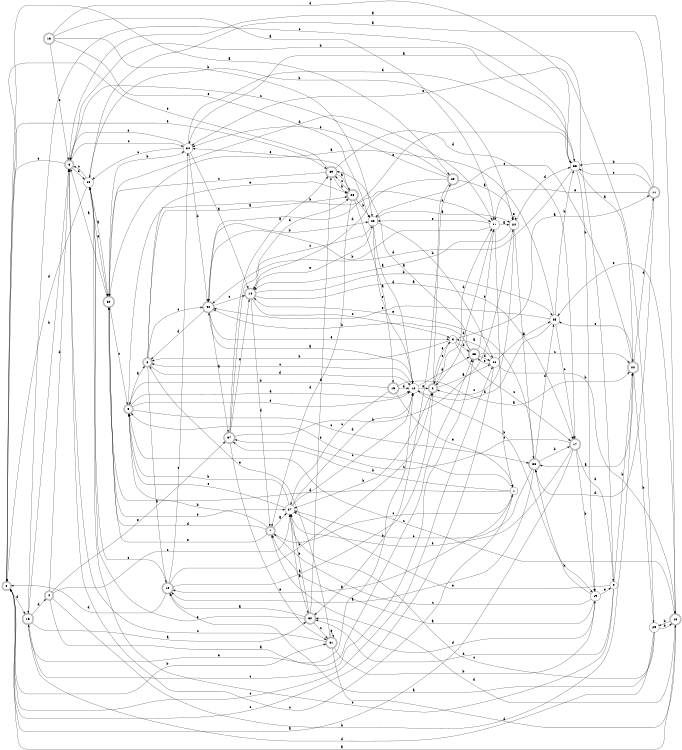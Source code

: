 digraph n33_6 {
__start0 [label="" shape="none"];

rankdir=LR;
size="8,5";

s0 [style="rounded,filled", color="black", fillcolor="white" shape="doublecircle", label="0"];
s1 [style="filled", color="black", fillcolor="white" shape="circle", label="1"];
s2 [style="rounded,filled", color="black", fillcolor="white" shape="doublecircle", label="2"];
s3 [style="rounded,filled", color="black", fillcolor="white" shape="doublecircle", label="3"];
s4 [style="rounded,filled", color="black", fillcolor="white" shape="doublecircle", label="4"];
s5 [style="rounded,filled", color="black", fillcolor="white" shape="doublecircle", label="5"];
s6 [style="rounded,filled", color="black", fillcolor="white" shape="doublecircle", label="6"];
s7 [style="rounded,filled", color="black", fillcolor="white" shape="doublecircle", label="7"];
s8 [style="filled", color="black", fillcolor="white" shape="circle", label="8"];
s9 [style="filled", color="black", fillcolor="white" shape="circle", label="9"];
s10 [style="rounded,filled", color="black", fillcolor="white" shape="doublecircle", label="10"];
s11 [style="rounded,filled", color="black", fillcolor="white" shape="doublecircle", label="11"];
s12 [style="filled", color="black", fillcolor="white" shape="circle", label="12"];
s13 [style="rounded,filled", color="black", fillcolor="white" shape="doublecircle", label="13"];
s14 [style="rounded,filled", color="black", fillcolor="white" shape="doublecircle", label="14"];
s15 [style="rounded,filled", color="black", fillcolor="white" shape="doublecircle", label="15"];
s16 [style="rounded,filled", color="black", fillcolor="white" shape="doublecircle", label="16"];
s17 [style="rounded,filled", color="black", fillcolor="white" shape="doublecircle", label="17"];
s18 [style="rounded,filled", color="black", fillcolor="white" shape="doublecircle", label="18"];
s19 [style="filled", color="black", fillcolor="white" shape="circle", label="19"];
s20 [style="filled", color="black", fillcolor="white" shape="circle", label="20"];
s21 [style="filled", color="black", fillcolor="white" shape="circle", label="21"];
s22 [style="rounded,filled", color="black", fillcolor="white" shape="doublecircle", label="22"];
s23 [style="rounded,filled", color="black", fillcolor="white" shape="doublecircle", label="23"];
s24 [style="filled", color="black", fillcolor="white" shape="circle", label="24"];
s25 [style="filled", color="black", fillcolor="white" shape="circle", label="25"];
s26 [style="rounded,filled", color="black", fillcolor="white" shape="doublecircle", label="26"];
s27 [style="filled", color="black", fillcolor="white" shape="circle", label="27"];
s28 [style="rounded,filled", color="black", fillcolor="white" shape="doublecircle", label="28"];
s29 [style="filled", color="black", fillcolor="white" shape="circle", label="29"];
s30 [style="rounded,filled", color="black", fillcolor="white" shape="doublecircle", label="30"];
s31 [style="rounded,filled", color="black", fillcolor="white" shape="doublecircle", label="31"];
s32 [style="rounded,filled", color="black", fillcolor="white" shape="doublecircle", label="32"];
s33 [style="filled", color="black", fillcolor="white" shape="circle", label="33"];
s34 [style="filled", color="black", fillcolor="white" shape="circle", label="34"];
s35 [style="filled", color="black", fillcolor="white" shape="circle", label="35"];
s36 [style="filled", color="black", fillcolor="white" shape="circle", label="36"];
s37 [style="rounded,filled", color="black", fillcolor="white" shape="doublecircle", label="37"];
s38 [style="rounded,filled", color="black", fillcolor="white" shape="doublecircle", label="38"];
s39 [style="rounded,filled", color="black", fillcolor="white" shape="doublecircle", label="39"];
s40 [style="rounded,filled", color="black", fillcolor="white" shape="doublecircle", label="40"];
s0 -> s28 [label="a"];
s0 -> s31 [label="b"];
s0 -> s36 [label="c"];
s0 -> s16 [label="d"];
s0 -> s39 [label="e"];
s1 -> s10 [label="a"];
s1 -> s37 [label="b"];
s1 -> s6 [label="c"];
s1 -> s32 [label="d"];
s1 -> s5 [label="e"];
s2 -> s36 [label="a"];
s2 -> s27 [label="b"];
s2 -> s28 [label="c"];
s2 -> s21 [label="d"];
s2 -> s8 [label="e"];
s3 -> s23 [label="a"];
s3 -> s10 [label="b"];
s3 -> s40 [label="c"];
s3 -> s12 [label="d"];
s3 -> s23 [label="e"];
s4 -> s26 [label="a"];
s4 -> s22 [label="b"];
s4 -> s27 [label="c"];
s4 -> s6 [label="d"];
s4 -> s37 [label="e"];
s5 -> s3 [label="a"];
s5 -> s21 [label="b"];
s5 -> s38 [label="c"];
s5 -> s12 [label="d"];
s5 -> s12 [label="e"];
s6 -> s18 [label="a"];
s6 -> s33 [label="b"];
s6 -> s34 [label="c"];
s6 -> s35 [label="d"];
s6 -> s0 [label="e"];
s7 -> s27 [label="a"];
s7 -> s5 [label="b"];
s7 -> s1 [label="c"];
s7 -> s32 [label="d"];
s7 -> s32 [label="e"];
s8 -> s11 [label="a"];
s8 -> s3 [label="b"];
s8 -> s17 [label="c"];
s8 -> s26 [label="d"];
s8 -> s2 [label="e"];
s9 -> s34 [label="a"];
s9 -> s22 [label="b"];
s9 -> s35 [label="c"];
s9 -> s30 [label="d"];
s9 -> s27 [label="e"];
s10 -> s2 [label="a"];
s10 -> s2 [label="b"];
s10 -> s34 [label="c"];
s10 -> s0 [label="d"];
s10 -> s35 [label="e"];
s11 -> s35 [label="a"];
s11 -> s33 [label="b"];
s11 -> s33 [label="c"];
s11 -> s38 [label="d"];
s11 -> s21 [label="e"];
s12 -> s40 [label="a"];
s12 -> s19 [label="b"];
s12 -> s3 [label="c"];
s12 -> s26 [label="d"];
s12 -> s2 [label="e"];
s13 -> s21 [label="a"];
s13 -> s20 [label="b"];
s13 -> s6 [label="c"];
s13 -> s33 [label="d"];
s13 -> s20 [label="e"];
s14 -> s17 [label="a"];
s14 -> s25 [label="b"];
s14 -> s8 [label="c"];
s14 -> s7 [label="d"];
s14 -> s20 [label="e"];
s15 -> s22 [label="a"];
s15 -> s5 [label="b"];
s15 -> s27 [label="c"];
s15 -> s12 [label="d"];
s15 -> s1 [label="e"];
s16 -> s30 [label="a"];
s16 -> s6 [label="b"];
s16 -> s26 [label="c"];
s16 -> s4 [label="d"];
s16 -> s12 [label="e"];
s17 -> s0 [label="a"];
s17 -> s19 [label="b"];
s17 -> s37 [label="c"];
s17 -> s9 [label="d"];
s17 -> s27 [label="e"];
s18 -> s0 [label="a"];
s18 -> s29 [label="b"];
s18 -> s5 [label="c"];
s18 -> s7 [label="d"];
s18 -> s25 [label="e"];
s19 -> s7 [label="a"];
s19 -> s38 [label="b"];
s19 -> s7 [label="c"];
s19 -> s30 [label="d"];
s19 -> s9 [label="e"];
s20 -> s24 [label="a"];
s20 -> s36 [label="b"];
s20 -> s14 [label="c"];
s20 -> s12 [label="d"];
s20 -> s15 [label="e"];
s21 -> s24 [label="a"];
s21 -> s40 [label="b"];
s21 -> s1 [label="c"];
s21 -> s2 [label="d"];
s21 -> s20 [label="e"];
s22 -> s38 [label="a"];
s22 -> s29 [label="b"];
s22 -> s20 [label="c"];
s22 -> s11 [label="d"];
s22 -> s25 [label="e"];
s23 -> s12 [label="a"];
s23 -> s20 [label="b"];
s23 -> s39 [label="c"];
s23 -> s7 [label="d"];
s23 -> s34 [label="e"];
s24 -> s14 [label="a"];
s24 -> s38 [label="b"];
s24 -> s2 [label="c"];
s24 -> s33 [label="d"];
s24 -> s24 [label="e"];
s25 -> s32 [label="a"];
s25 -> s33 [label="b"];
s25 -> s17 [label="c"];
s25 -> s12 [label="d"];
s25 -> s40 [label="e"];
s26 -> s39 [label="a"];
s26 -> s40 [label="b"];
s26 -> s22 [label="c"];
s26 -> s36 [label="d"];
s26 -> s21 [label="e"];
s27 -> s30 [label="a"];
s27 -> s5 [label="b"];
s27 -> s12 [label="c"];
s27 -> s12 [label="d"];
s27 -> s5 [label="e"];
s28 -> s24 [label="a"];
s28 -> s30 [label="b"];
s28 -> s6 [label="c"];
s28 -> s14 [label="d"];
s28 -> s34 [label="e"];
s29 -> s10 [label="a"];
s29 -> s18 [label="b"];
s29 -> s27 [label="c"];
s29 -> s16 [label="d"];
s29 -> s34 [label="e"];
s30 -> s10 [label="a"];
s30 -> s27 [label="b"];
s30 -> s31 [label="c"];
s30 -> s39 [label="d"];
s30 -> s35 [label="e"];
s31 -> s31 [label="a"];
s31 -> s19 [label="b"];
s31 -> s6 [label="c"];
s31 -> s18 [label="d"];
s31 -> s3 [label="e"];
s32 -> s6 [label="a"];
s32 -> s34 [label="b"];
s32 -> s5 [label="c"];
s32 -> s21 [label="d"];
s32 -> s27 [label="e"];
s33 -> s22 [label="a"];
s33 -> s19 [label="b"];
s33 -> s16 [label="c"];
s33 -> s40 [label="d"];
s33 -> s40 [label="e"];
s34 -> s14 [label="a"];
s34 -> s40 [label="b"];
s34 -> s35 [label="c"];
s34 -> s33 [label="d"];
s34 -> s6 [label="e"];
s35 -> s32 [label="a"];
s35 -> s24 [label="b"];
s35 -> s6 [label="c"];
s35 -> s0 [label="d"];
s35 -> s32 [label="e"];
s36 -> s8 [label="a"];
s36 -> s18 [label="b"];
s36 -> s0 [label="c"];
s36 -> s25 [label="d"];
s36 -> s26 [label="e"];
s37 -> s39 [label="a"];
s37 -> s24 [label="b"];
s37 -> s14 [label="c"];
s37 -> s23 [label="d"];
s37 -> s31 [label="e"];
s38 -> s10 [label="a"];
s38 -> s17 [label="b"];
s38 -> s27 [label="c"];
s38 -> s25 [label="d"];
s38 -> s14 [label="e"];
s39 -> s23 [label="a"];
s39 -> s23 [label="b"];
s39 -> s32 [label="c"];
s39 -> s17 [label="d"];
s39 -> s0 [label="e"];
s40 -> s37 [label="a"];
s40 -> s20 [label="b"];
s40 -> s14 [label="c"];
s40 -> s3 [label="d"];
s40 -> s8 [label="e"];

}